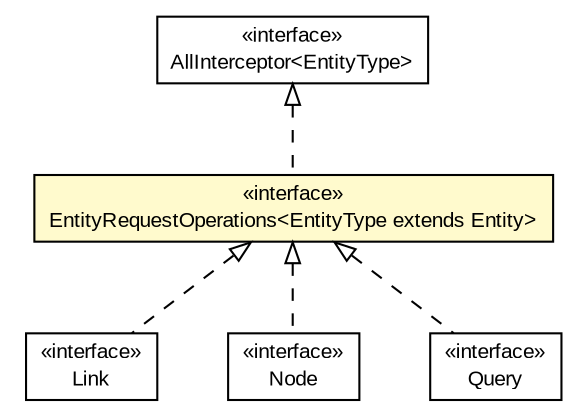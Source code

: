 #!/usr/local/bin/dot
#
# Class diagram 
# Generated by UMLGraph version 5.1 (http://www.umlgraph.org/)
#

digraph G {
	edge [fontname="arial",fontsize=10,labelfontname="arial",labelfontsize=10];
	node [fontname="arial",fontsize=10,shape=plaintext];
	nodesep=0.25;
	ranksep=0.5;
	// io.nextweb.operations.entity.EntityRequestOperations<EntityType extends io.nextweb.Entity>
	c1300 [label=<<table title="io.nextweb.operations.entity.EntityRequestOperations" border="0" cellborder="1" cellspacing="0" cellpadding="2" port="p" bgcolor="lemonChiffon" href="./EntityRequestOperations.html">
		<tr><td><table border="0" cellspacing="0" cellpadding="1">
<tr><td align="center" balign="center"> &#171;interface&#187; </td></tr>
<tr><td align="center" balign="center"> EntityRequestOperations&lt;EntityType extends Entity&gt; </td></tr>
		</table></td></tr>
		</table>>, fontname="arial", fontcolor="black", fontsize=10.0];
	// io.nextweb.operations.exceptions.AllInterceptor<EntityType>
	c1303 [label=<<table title="io.nextweb.operations.exceptions.AllInterceptor" border="0" cellborder="1" cellspacing="0" cellpadding="2" port="p" href="../exceptions/AllInterceptor.html">
		<tr><td><table border="0" cellspacing="0" cellpadding="1">
<tr><td align="center" balign="center"> &#171;interface&#187; </td></tr>
<tr><td align="center" balign="center"> AllInterceptor&lt;EntityType&gt; </td></tr>
		</table></td></tr>
		</table>>, fontname="arial", fontcolor="black", fontsize=10.0];
	// io.nextweb.Link
	c1359 [label=<<table title="io.nextweb.Link" border="0" cellborder="1" cellspacing="0" cellpadding="2" port="p" href="../../Link.html">
		<tr><td><table border="0" cellspacing="0" cellpadding="1">
<tr><td align="center" balign="center"> &#171;interface&#187; </td></tr>
<tr><td align="center" balign="center"> Link </td></tr>
		</table></td></tr>
		</table>>, fontname="arial", fontcolor="black", fontsize=10.0];
	// io.nextweb.Node
	c1363 [label=<<table title="io.nextweb.Node" border="0" cellborder="1" cellspacing="0" cellpadding="2" port="p" href="../../Node.html">
		<tr><td><table border="0" cellspacing="0" cellpadding="1">
<tr><td align="center" balign="center"> &#171;interface&#187; </td></tr>
<tr><td align="center" balign="center"> Node </td></tr>
		</table></td></tr>
		</table>>, fontname="arial", fontcolor="black", fontsize=10.0];
	// io.nextweb.Query
	c1365 [label=<<table title="io.nextweb.Query" border="0" cellborder="1" cellspacing="0" cellpadding="2" port="p" href="../../Query.html">
		<tr><td><table border="0" cellspacing="0" cellpadding="1">
<tr><td align="center" balign="center"> &#171;interface&#187; </td></tr>
<tr><td align="center" balign="center"> Query </td></tr>
		</table></td></tr>
		</table>>, fontname="arial", fontcolor="black", fontsize=10.0];
	//io.nextweb.operations.entity.EntityRequestOperations<EntityType extends io.nextweb.Entity> implements io.nextweb.operations.exceptions.AllInterceptor<EntityType>
	c1303:p -> c1300:p [dir=back,arrowtail=empty,style=dashed];
	//io.nextweb.Link implements io.nextweb.operations.entity.EntityRequestOperations<EntityType extends io.nextweb.Entity>
	c1300:p -> c1359:p [dir=back,arrowtail=empty,style=dashed];
	//io.nextweb.Node implements io.nextweb.operations.entity.EntityRequestOperations<EntityType extends io.nextweb.Entity>
	c1300:p -> c1363:p [dir=back,arrowtail=empty,style=dashed];
	//io.nextweb.Query implements io.nextweb.operations.entity.EntityRequestOperations<EntityType extends io.nextweb.Entity>
	c1300:p -> c1365:p [dir=back,arrowtail=empty,style=dashed];
}

